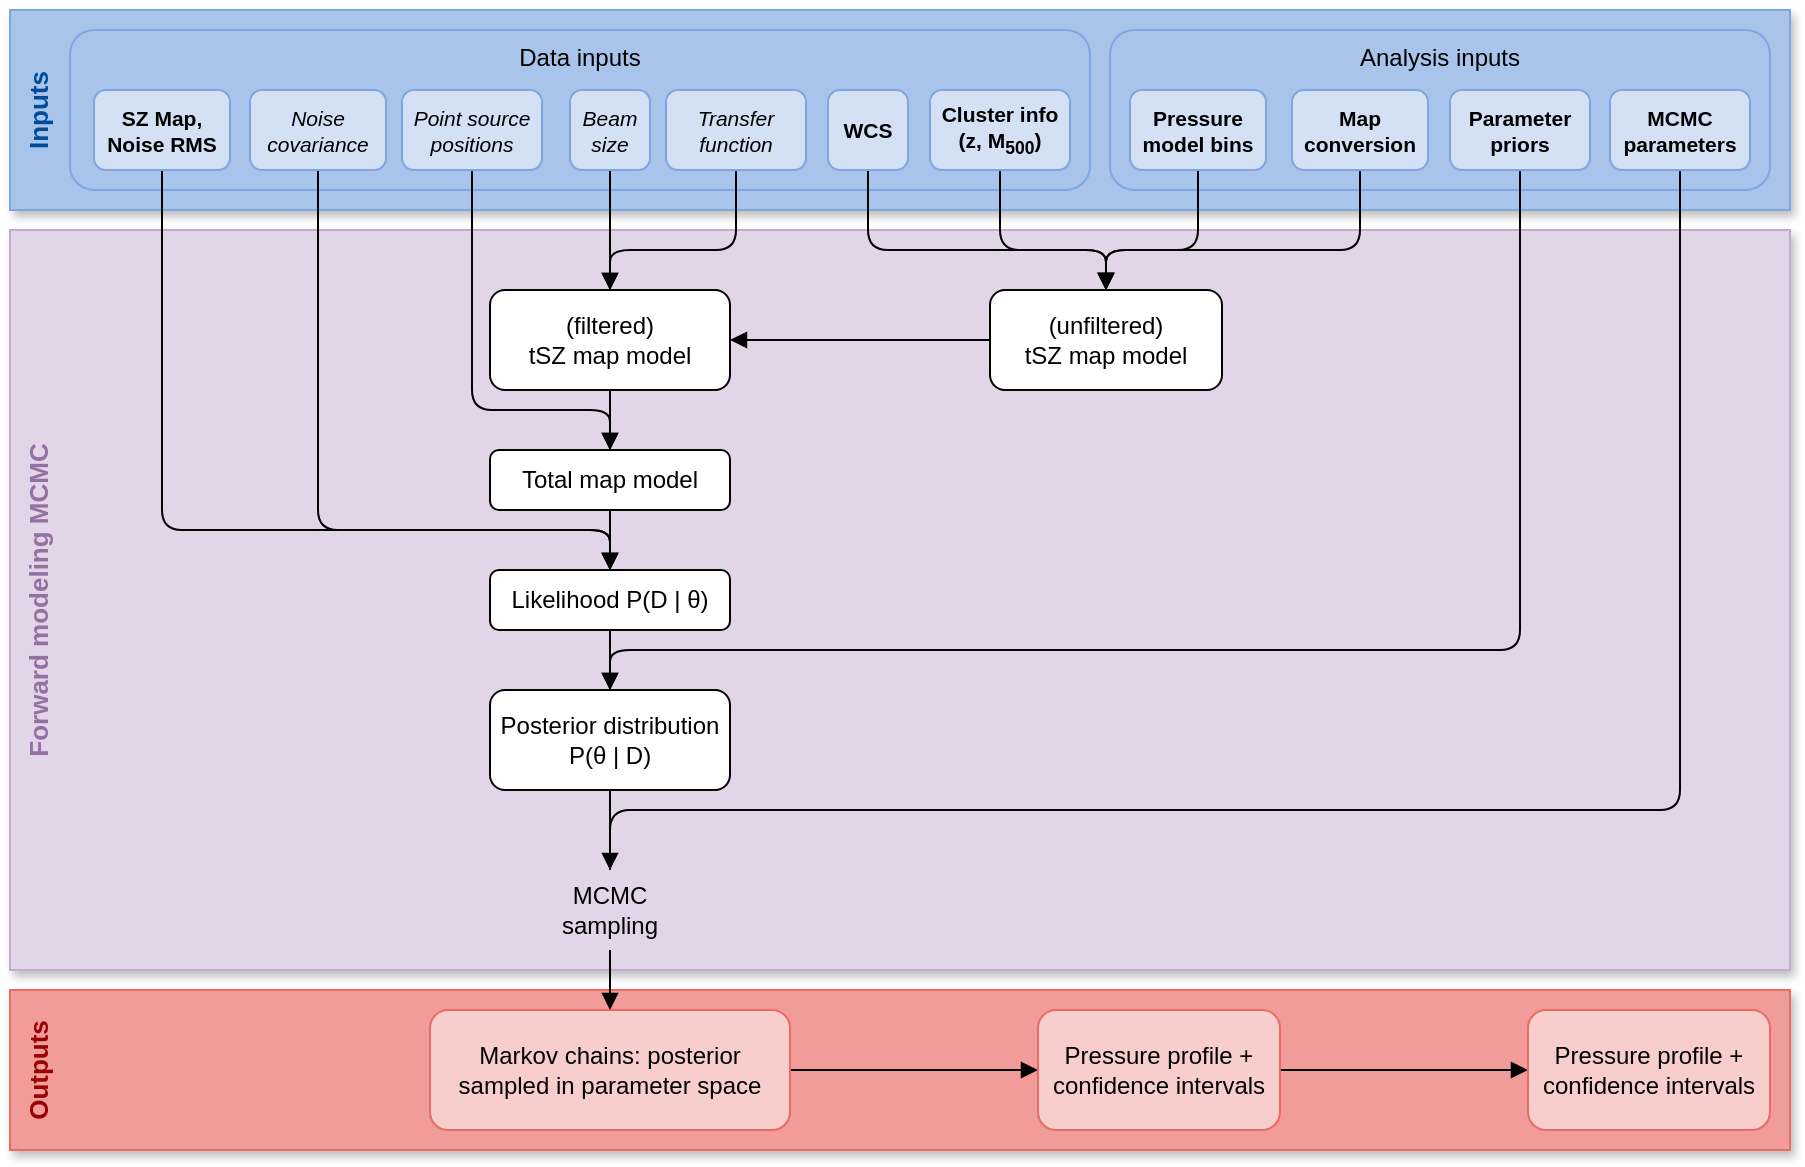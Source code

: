<mxfile version="19.0.3" type="device"><diagram id="C5RBs43oDa-KdzZeNtuy" name="Page-1"><mxGraphModel dx="1235" dy="798" grid="1" gridSize="10" guides="1" tooltips="1" connect="1" arrows="1" fold="1" page="1" pageScale="1" pageWidth="1169" pageHeight="827" math="0" shadow="0"><root><mxCell id="WIyWlLk6GJQsqaUBKTNV-0"/><mxCell id="WIyWlLk6GJQsqaUBKTNV-1" parent="WIyWlLk6GJQsqaUBKTNV-0"/><mxCell id="9M-0-o-CaNjFpYtM1f-I-49" value="Forward modeling MCMC" style="rounded=0;whiteSpace=wrap;html=1;glass=0;labelBackgroundColor=none;sketch=0;fontFamily=Helvetica;fontSize=13;horizontal=0;verticalAlign=top;fontStyle=1;fillColor=#E1D5E7;strokeColor=#C3ABD0;fontColor=#9372A3;shadow=1;" parent="WIyWlLk6GJQsqaUBKTNV-1" vertex="1"><mxGeometry x="10" y="120" width="890" height="370" as="geometry"/></mxCell><mxCell id="9M-0-o-CaNjFpYtM1f-I-47" value="Inputs" style="rounded=0;whiteSpace=wrap;html=1;glass=0;labelBackgroundColor=none;sketch=0;fontFamily=Helvetica;fontSize=13;fontColor=#004C99;fillColor=#A9C4EB;strokeColor=#7EA6E0;horizontal=0;verticalAlign=top;fontStyle=1;shadow=1;" parent="WIyWlLk6GJQsqaUBKTNV-1" vertex="1"><mxGeometry x="10" y="10" width="890" height="100" as="geometry"/></mxCell><mxCell id="9M-0-o-CaNjFpYtM1f-I-46" value="Outputs" style="rounded=0;whiteSpace=wrap;html=1;glass=0;labelBackgroundColor=none;sketch=0;fontSize=13;strokeColor=#EA6B66;fillColor=#F19C99;horizontal=0;verticalAlign=top;fontStyle=1;fontColor=#990000;shadow=1;" parent="WIyWlLk6GJQsqaUBKTNV-1" vertex="1"><mxGeometry x="10" y="500" width="890" height="80" as="geometry"/></mxCell><mxCell id="9M-0-o-CaNjFpYtM1f-I-6" value="Data inputs" style="rounded=1;whiteSpace=wrap;html=1;verticalAlign=top;strokeColor=#7EA6E0;glass=0;sketch=0;fontStyle=0;fontSize=12;fontFamily=Helvetica;fillColor=none;" parent="WIyWlLk6GJQsqaUBKTNV-1" vertex="1"><mxGeometry x="40" y="20" width="510" height="80" as="geometry"/></mxCell><mxCell id="84_8ek-miSaWC4L311Z_-49" style="edgeStyle=orthogonalEdgeStyle;rounded=1;orthogonalLoop=1;jettySize=auto;html=1;exitX=0.5;exitY=1;exitDx=0;exitDy=0;endArrow=block;endFill=1;" edge="1" parent="WIyWlLk6GJQsqaUBKTNV-1" source="9M-0-o-CaNjFpYtM1f-I-8" target="9M-0-o-CaNjFpYtM1f-I-16"><mxGeometry relative="1" as="geometry"><Array as="points"><mxPoint x="86" y="270"/><mxPoint x="310" y="270"/></Array></mxGeometry></mxCell><mxCell id="9M-0-o-CaNjFpYtM1f-I-8" value="SZ Map,&lt;br&gt;Noise RMS" style="rounded=1;whiteSpace=wrap;html=1;strokeColor=#7EA6E0;fontSize=10.5;fillColor=#D4E1F5;fontStyle=1;verticalAlign=middle;glass=0;sketch=0;" parent="WIyWlLk6GJQsqaUBKTNV-1" vertex="1"><mxGeometry x="52" y="50" width="68" height="40" as="geometry"/></mxCell><mxCell id="84_8ek-miSaWC4L311Z_-53" style="edgeStyle=orthogonalEdgeStyle;rounded=1;orthogonalLoop=1;jettySize=auto;html=1;exitX=0.5;exitY=1;exitDx=0;exitDy=0;endArrow=block;endFill=1;" edge="1" parent="WIyWlLk6GJQsqaUBKTNV-1" source="9M-0-o-CaNjFpYtM1f-I-10" target="84_8ek-miSaWC4L311Z_-41"><mxGeometry relative="1" as="geometry"><Array as="points"><mxPoint x="373" y="130"/><mxPoint x="310" y="130"/></Array></mxGeometry></mxCell><mxCell id="9M-0-o-CaNjFpYtM1f-I-10" value="Transfer function" style="rounded=1;whiteSpace=wrap;html=1;strokeColor=#7EA6E0;fontSize=10.5;fillColor=#D4E1F5;fontStyle=2;verticalAlign=middle;glass=0;sketch=0;" parent="WIyWlLk6GJQsqaUBKTNV-1" vertex="1"><mxGeometry x="338" y="50" width="70" height="40" as="geometry"/></mxCell><mxCell id="84_8ek-miSaWC4L311Z_-47" style="edgeStyle=orthogonalEdgeStyle;rounded=1;orthogonalLoop=1;jettySize=auto;html=1;exitX=0.5;exitY=1;exitDx=0;exitDy=0;entryX=0.5;entryY=0;entryDx=0;entryDy=0;endArrow=block;endFill=1;" edge="1" parent="WIyWlLk6GJQsqaUBKTNV-1" source="9M-0-o-CaNjFpYtM1f-I-12" target="9M-0-o-CaNjFpYtM1f-I-16"><mxGeometry relative="1" as="geometry"/></mxCell><mxCell id="9M-0-o-CaNjFpYtM1f-I-12" value="Total map model" style="rounded=1;whiteSpace=wrap;html=1;labelBackgroundColor=#ffffff;" parent="WIyWlLk6GJQsqaUBKTNV-1" vertex="1"><mxGeometry x="250" y="230" width="120" height="30" as="geometry"/></mxCell><mxCell id="84_8ek-miSaWC4L311Z_-50" style="edgeStyle=orthogonalEdgeStyle;rounded=1;orthogonalLoop=1;jettySize=auto;html=1;exitX=0.5;exitY=1;exitDx=0;exitDy=0;endArrow=block;endFill=1;" edge="1" parent="WIyWlLk6GJQsqaUBKTNV-1" source="9M-0-o-CaNjFpYtM1f-I-16" target="9M-0-o-CaNjFpYtM1f-I-51"><mxGeometry relative="1" as="geometry"/></mxCell><mxCell id="9M-0-o-CaNjFpYtM1f-I-16" value="Likelihood P(D | θ)" style="rounded=1;whiteSpace=wrap;html=1;labelBackgroundColor=#ffffff;" parent="WIyWlLk6GJQsqaUBKTNV-1" vertex="1"><mxGeometry x="250" y="290" width="120" height="30" as="geometry"/></mxCell><mxCell id="9M-0-o-CaNjFpYtM1f-I-36" value="" style="edgeStyle=orthogonalEdgeStyle;jumpStyle=arc;jumpSize=10;orthogonalLoop=1;jettySize=auto;html=1;endArrow=block;endFill=1;" parent="WIyWlLk6GJQsqaUBKTNV-1" source="9M-0-o-CaNjFpYtM1f-I-22" target="9M-0-o-CaNjFpYtM1f-I-35" edge="1"><mxGeometry relative="1" as="geometry"/></mxCell><mxCell id="9M-0-o-CaNjFpYtM1f-I-22" value="Markov chains: posterior sampled in parameter space" style="rounded=1;whiteSpace=wrap;html=1;strokeColor=#EA6B66;fillColor=#f8cecc;" parent="WIyWlLk6GJQsqaUBKTNV-1" vertex="1"><mxGeometry x="220" y="510" width="180" height="60" as="geometry"/></mxCell><mxCell id="84_8ek-miSaWC4L311Z_-56" style="edgeStyle=orthogonalEdgeStyle;rounded=1;orthogonalLoop=1;jettySize=auto;html=1;exitX=1;exitY=0.5;exitDx=0;exitDy=0;endArrow=block;endFill=1;" edge="1" parent="WIyWlLk6GJQsqaUBKTNV-1" source="9M-0-o-CaNjFpYtM1f-I-35" target="84_8ek-miSaWC4L311Z_-55"><mxGeometry relative="1" as="geometry"/></mxCell><mxCell id="9M-0-o-CaNjFpYtM1f-I-35" value="Pressure profile + confidence intervals" style="whiteSpace=wrap;html=1;rounded=1;fillColor=#f8cecc;strokeColor=#EA6B66;" parent="WIyWlLk6GJQsqaUBKTNV-1" vertex="1"><mxGeometry x="524" y="510" width="121" height="60" as="geometry"/></mxCell><mxCell id="9M-0-o-CaNjFpYtM1f-I-44" value="" style="edgeStyle=orthogonalEdgeStyle;jumpStyle=arc;jumpSize=10;orthogonalLoop=1;jettySize=auto;html=1;" parent="WIyWlLk6GJQsqaUBKTNV-1" source="9M-0-o-CaNjFpYtM1f-I-40" edge="1"><mxGeometry relative="1" as="geometry"><mxPoint x="670" y="550" as="targetPoint"/></mxGeometry></mxCell><mxCell id="84_8ek-miSaWC4L311Z_-57" style="edgeStyle=orthogonalEdgeStyle;rounded=1;orthogonalLoop=1;jettySize=auto;html=1;exitX=0.5;exitY=1;exitDx=0;exitDy=0;endArrow=block;endFill=1;startArrow=none;" edge="1" parent="WIyWlLk6GJQsqaUBKTNV-1" source="84_8ek-miSaWC4L311Z_-58" target="9M-0-o-CaNjFpYtM1f-I-22"><mxGeometry relative="1" as="geometry"/></mxCell><mxCell id="9M-0-o-CaNjFpYtM1f-I-51" value="Posterior distribution P(θ | D)" style="rounded=1;whiteSpace=wrap;html=1;labelBackgroundColor=#ffffff;" parent="WIyWlLk6GJQsqaUBKTNV-1" vertex="1"><mxGeometry x="250" y="350" width="120" height="50" as="geometry"/></mxCell><mxCell id="84_8ek-miSaWC4L311Z_-48" style="edgeStyle=orthogonalEdgeStyle;rounded=1;orthogonalLoop=1;jettySize=auto;html=1;exitX=0.5;exitY=1;exitDx=0;exitDy=0;endArrow=block;endFill=1;" edge="1" parent="WIyWlLk6GJQsqaUBKTNV-1" source="84_8ek-miSaWC4L311Z_-1" target="9M-0-o-CaNjFpYtM1f-I-16"><mxGeometry relative="1" as="geometry"><Array as="points"><mxPoint x="164" y="270"/><mxPoint x="310" y="270"/></Array></mxGeometry></mxCell><mxCell id="84_8ek-miSaWC4L311Z_-1" value="Noise covariance" style="rounded=1;whiteSpace=wrap;html=1;strokeColor=#7EA6E0;fontSize=10.5;fillColor=#D4E1F5;fontStyle=2;verticalAlign=middle;glass=0;sketch=0;" vertex="1" parent="WIyWlLk6GJQsqaUBKTNV-1"><mxGeometry x="130" y="50" width="68" height="40" as="geometry"/></mxCell><mxCell id="84_8ek-miSaWC4L311Z_-44" style="edgeStyle=orthogonalEdgeStyle;rounded=1;orthogonalLoop=1;jettySize=auto;html=1;exitX=0.5;exitY=1;exitDx=0;exitDy=0;endArrow=block;endFill=1;" edge="1" parent="WIyWlLk6GJQsqaUBKTNV-1" source="84_8ek-miSaWC4L311Z_-2" target="84_8ek-miSaWC4L311Z_-41"><mxGeometry relative="1" as="geometry"/></mxCell><mxCell id="84_8ek-miSaWC4L311Z_-2" value="Beam size" style="rounded=1;whiteSpace=wrap;html=1;strokeColor=#7EA6E0;fontSize=10.5;fillColor=#D4E1F5;fontStyle=2;verticalAlign=middle;glass=0;sketch=0;" vertex="1" parent="WIyWlLk6GJQsqaUBKTNV-1"><mxGeometry x="290" y="50" width="40" height="40" as="geometry"/></mxCell><mxCell id="84_8ek-miSaWC4L311Z_-40" style="edgeStyle=orthogonalEdgeStyle;rounded=1;orthogonalLoop=1;jettySize=auto;html=1;exitX=0.5;exitY=1;exitDx=0;exitDy=0;endArrow=block;endFill=1;" edge="1" parent="WIyWlLk6GJQsqaUBKTNV-1" source="84_8ek-miSaWC4L311Z_-3" target="84_8ek-miSaWC4L311Z_-36"><mxGeometry relative="1" as="geometry"><Array as="points"><mxPoint x="439" y="130"/><mxPoint x="558" y="130"/></Array></mxGeometry></mxCell><mxCell id="84_8ek-miSaWC4L311Z_-3" value="WCS" style="rounded=1;whiteSpace=wrap;html=1;strokeColor=#7EA6E0;fontSize=10.5;fillColor=#D4E1F5;fontStyle=1;verticalAlign=middle;glass=0;sketch=0;" vertex="1" parent="WIyWlLk6GJQsqaUBKTNV-1"><mxGeometry x="419" y="50" width="40" height="40" as="geometry"/></mxCell><mxCell id="84_8ek-miSaWC4L311Z_-4" value="Analysis inputs" style="rounded=1;whiteSpace=wrap;html=1;verticalAlign=top;strokeColor=#7EA6E0;glass=0;sketch=0;fontStyle=0;fontSize=12;fontFamily=Helvetica;fillColor=none;" vertex="1" parent="WIyWlLk6GJQsqaUBKTNV-1"><mxGeometry x="560" y="20" width="330" height="80" as="geometry"/></mxCell><mxCell id="84_8ek-miSaWC4L311Z_-38" style="edgeStyle=orthogonalEdgeStyle;rounded=1;orthogonalLoop=1;jettySize=auto;html=1;exitX=0.5;exitY=1;exitDx=0;exitDy=0;endArrow=block;endFill=1;" edge="1" parent="WIyWlLk6GJQsqaUBKTNV-1" source="84_8ek-miSaWC4L311Z_-5" target="84_8ek-miSaWC4L311Z_-36"><mxGeometry relative="1" as="geometry"><Array as="points"><mxPoint x="604" y="130"/><mxPoint x="558" y="130"/></Array></mxGeometry></mxCell><mxCell id="84_8ek-miSaWC4L311Z_-5" value="Pressure model bins" style="rounded=1;whiteSpace=wrap;html=1;strokeColor=#7EA6E0;fontSize=10.5;fillColor=#D4E1F5;fontStyle=1;verticalAlign=middle;glass=0;sketch=0;" vertex="1" parent="WIyWlLk6GJQsqaUBKTNV-1"><mxGeometry x="570" y="50" width="68" height="40" as="geometry"/></mxCell><mxCell id="84_8ek-miSaWC4L311Z_-51" style="edgeStyle=orthogonalEdgeStyle;rounded=1;orthogonalLoop=1;jettySize=auto;html=1;exitX=0.5;exitY=1;exitDx=0;exitDy=0;endArrow=block;endFill=1;" edge="1" parent="WIyWlLk6GJQsqaUBKTNV-1" source="84_8ek-miSaWC4L311Z_-6" target="9M-0-o-CaNjFpYtM1f-I-51"><mxGeometry relative="1" as="geometry"><Array as="points"><mxPoint x="765" y="330"/><mxPoint x="310" y="330"/></Array></mxGeometry></mxCell><mxCell id="84_8ek-miSaWC4L311Z_-6" value="Parameter priors" style="rounded=1;whiteSpace=wrap;html=1;strokeColor=#7EA6E0;fontSize=10.5;fillColor=#D4E1F5;fontStyle=1;verticalAlign=middle;glass=0;sketch=0;" vertex="1" parent="WIyWlLk6GJQsqaUBKTNV-1"><mxGeometry x="730" y="50" width="70" height="40" as="geometry"/></mxCell><mxCell id="84_8ek-miSaWC4L311Z_-37" style="edgeStyle=orthogonalEdgeStyle;rounded=1;orthogonalLoop=1;jettySize=auto;html=1;exitX=0.5;exitY=1;exitDx=0;exitDy=0;endArrow=block;endFill=1;" edge="1" parent="WIyWlLk6GJQsqaUBKTNV-1" source="84_8ek-miSaWC4L311Z_-7" target="84_8ek-miSaWC4L311Z_-36"><mxGeometry relative="1" as="geometry"><Array as="points"><mxPoint x="685" y="130"/><mxPoint x="558" y="130"/></Array></mxGeometry></mxCell><mxCell id="84_8ek-miSaWC4L311Z_-7" value="&lt;span style=&quot;font-style: normal;&quot;&gt;&lt;b&gt;Map conversion&lt;/b&gt;&lt;/span&gt;" style="rounded=1;whiteSpace=wrap;html=1;strokeColor=#7EA6E0;fontSize=10.5;fillColor=#D4E1F5;fontStyle=2;verticalAlign=middle;glass=0;sketch=0;" vertex="1" parent="WIyWlLk6GJQsqaUBKTNV-1"><mxGeometry x="651" y="50" width="68" height="40" as="geometry"/></mxCell><mxCell id="84_8ek-miSaWC4L311Z_-46" style="edgeStyle=orthogonalEdgeStyle;rounded=1;orthogonalLoop=1;jettySize=auto;html=1;exitX=0.5;exitY=1;exitDx=0;exitDy=0;endArrow=block;endFill=1;" edge="1" parent="WIyWlLk6GJQsqaUBKTNV-1" source="84_8ek-miSaWC4L311Z_-10" target="9M-0-o-CaNjFpYtM1f-I-12"><mxGeometry relative="1" as="geometry"><Array as="points"><mxPoint x="241" y="210"/><mxPoint x="310" y="210"/></Array></mxGeometry></mxCell><mxCell id="84_8ek-miSaWC4L311Z_-10" value="Point source positions" style="rounded=1;whiteSpace=wrap;html=1;strokeColor=#7EA6E0;fontSize=10.5;fillColor=#D4E1F5;fontStyle=2;verticalAlign=middle;glass=0;sketch=0;" vertex="1" parent="WIyWlLk6GJQsqaUBKTNV-1"><mxGeometry x="206" y="50" width="70" height="40" as="geometry"/></mxCell><mxCell id="84_8ek-miSaWC4L311Z_-39" style="edgeStyle=orthogonalEdgeStyle;rounded=1;orthogonalLoop=1;jettySize=auto;html=1;exitX=0.5;exitY=1;exitDx=0;exitDy=0;endArrow=block;endFill=1;" edge="1" parent="WIyWlLk6GJQsqaUBKTNV-1" source="84_8ek-miSaWC4L311Z_-35" target="84_8ek-miSaWC4L311Z_-36"><mxGeometry relative="1" as="geometry"><Array as="points"><mxPoint x="505" y="130"/><mxPoint x="558" y="130"/></Array></mxGeometry></mxCell><mxCell id="84_8ek-miSaWC4L311Z_-35" value="Cluster info (z, M&lt;sub&gt;500&lt;/sub&gt;)" style="rounded=1;whiteSpace=wrap;html=1;strokeColor=#7EA6E0;fontSize=10.5;fillColor=#D4E1F5;fontStyle=1;verticalAlign=middle;glass=0;sketch=0;" vertex="1" parent="WIyWlLk6GJQsqaUBKTNV-1"><mxGeometry x="470" y="50" width="70" height="40" as="geometry"/></mxCell><mxCell id="84_8ek-miSaWC4L311Z_-61" style="edgeStyle=orthogonalEdgeStyle;rounded=1;orthogonalLoop=1;jettySize=auto;html=1;exitX=0;exitY=0.5;exitDx=0;exitDy=0;endArrow=block;endFill=1;" edge="1" parent="WIyWlLk6GJQsqaUBKTNV-1" source="84_8ek-miSaWC4L311Z_-36" target="84_8ek-miSaWC4L311Z_-41"><mxGeometry relative="1" as="geometry"/></mxCell><mxCell id="84_8ek-miSaWC4L311Z_-36" value="(unfiltered)&lt;br&gt;tSZ map model" style="rounded=1;whiteSpace=wrap;html=1;labelBackgroundColor=#ffffff;" vertex="1" parent="WIyWlLk6GJQsqaUBKTNV-1"><mxGeometry x="500" y="150" width="116" height="50" as="geometry"/></mxCell><mxCell id="84_8ek-miSaWC4L311Z_-45" style="edgeStyle=orthogonalEdgeStyle;rounded=1;orthogonalLoop=1;jettySize=auto;html=1;exitX=0.5;exitY=1;exitDx=0;exitDy=0;endArrow=block;endFill=1;" edge="1" parent="WIyWlLk6GJQsqaUBKTNV-1" source="84_8ek-miSaWC4L311Z_-41" target="9M-0-o-CaNjFpYtM1f-I-12"><mxGeometry relative="1" as="geometry"/></mxCell><mxCell id="84_8ek-miSaWC4L311Z_-41" value="(filtered)&lt;br&gt;tSZ map model" style="rounded=1;whiteSpace=wrap;html=1;labelBackgroundColor=#ffffff;" vertex="1" parent="WIyWlLk6GJQsqaUBKTNV-1"><mxGeometry x="250" y="150" width="120" height="50" as="geometry"/></mxCell><mxCell id="84_8ek-miSaWC4L311Z_-60" style="edgeStyle=orthogonalEdgeStyle;rounded=1;orthogonalLoop=1;jettySize=auto;html=1;exitX=0.5;exitY=1;exitDx=0;exitDy=0;endArrow=block;endFill=1;" edge="1" parent="WIyWlLk6GJQsqaUBKTNV-1" source="84_8ek-miSaWC4L311Z_-54" target="84_8ek-miSaWC4L311Z_-58"><mxGeometry relative="1" as="geometry"><Array as="points"><mxPoint x="845" y="410"/><mxPoint x="310" y="410"/></Array></mxGeometry></mxCell><mxCell id="84_8ek-miSaWC4L311Z_-54" value="MCMC parameters" style="rounded=1;whiteSpace=wrap;html=1;strokeColor=#7EA6E0;fontSize=10.5;fillColor=#D4E1F5;fontStyle=1;verticalAlign=middle;glass=0;sketch=0;" vertex="1" parent="WIyWlLk6GJQsqaUBKTNV-1"><mxGeometry x="810" y="50" width="70" height="40" as="geometry"/></mxCell><mxCell id="84_8ek-miSaWC4L311Z_-55" value="Pressure profile + confidence intervals" style="whiteSpace=wrap;html=1;rounded=1;fillColor=#f8cecc;strokeColor=#EA6B66;" vertex="1" parent="WIyWlLk6GJQsqaUBKTNV-1"><mxGeometry x="769" y="510" width="121" height="60" as="geometry"/></mxCell><mxCell id="84_8ek-miSaWC4L311Z_-58" value="MCMC&lt;br&gt;sampling" style="rounded=1;whiteSpace=wrap;html=1;labelBackgroundColor=none;fillColor=#e1d5e7;strokeColor=none;" vertex="1" parent="WIyWlLk6GJQsqaUBKTNV-1"><mxGeometry x="250" y="440" width="120" height="40" as="geometry"/></mxCell><mxCell id="84_8ek-miSaWC4L311Z_-59" value="" style="edgeStyle=orthogonalEdgeStyle;rounded=1;orthogonalLoop=1;jettySize=auto;html=1;exitX=0.5;exitY=1;exitDx=0;exitDy=0;endArrow=none;endFill=1;" edge="1" parent="WIyWlLk6GJQsqaUBKTNV-1" source="9M-0-o-CaNjFpYtM1f-I-51" target="84_8ek-miSaWC4L311Z_-58"><mxGeometry relative="1" as="geometry"><mxPoint x="310" y="520" as="sourcePoint"/><mxPoint x="310" y="640" as="targetPoint"/></mxGeometry></mxCell></root></mxGraphModel></diagram></mxfile>